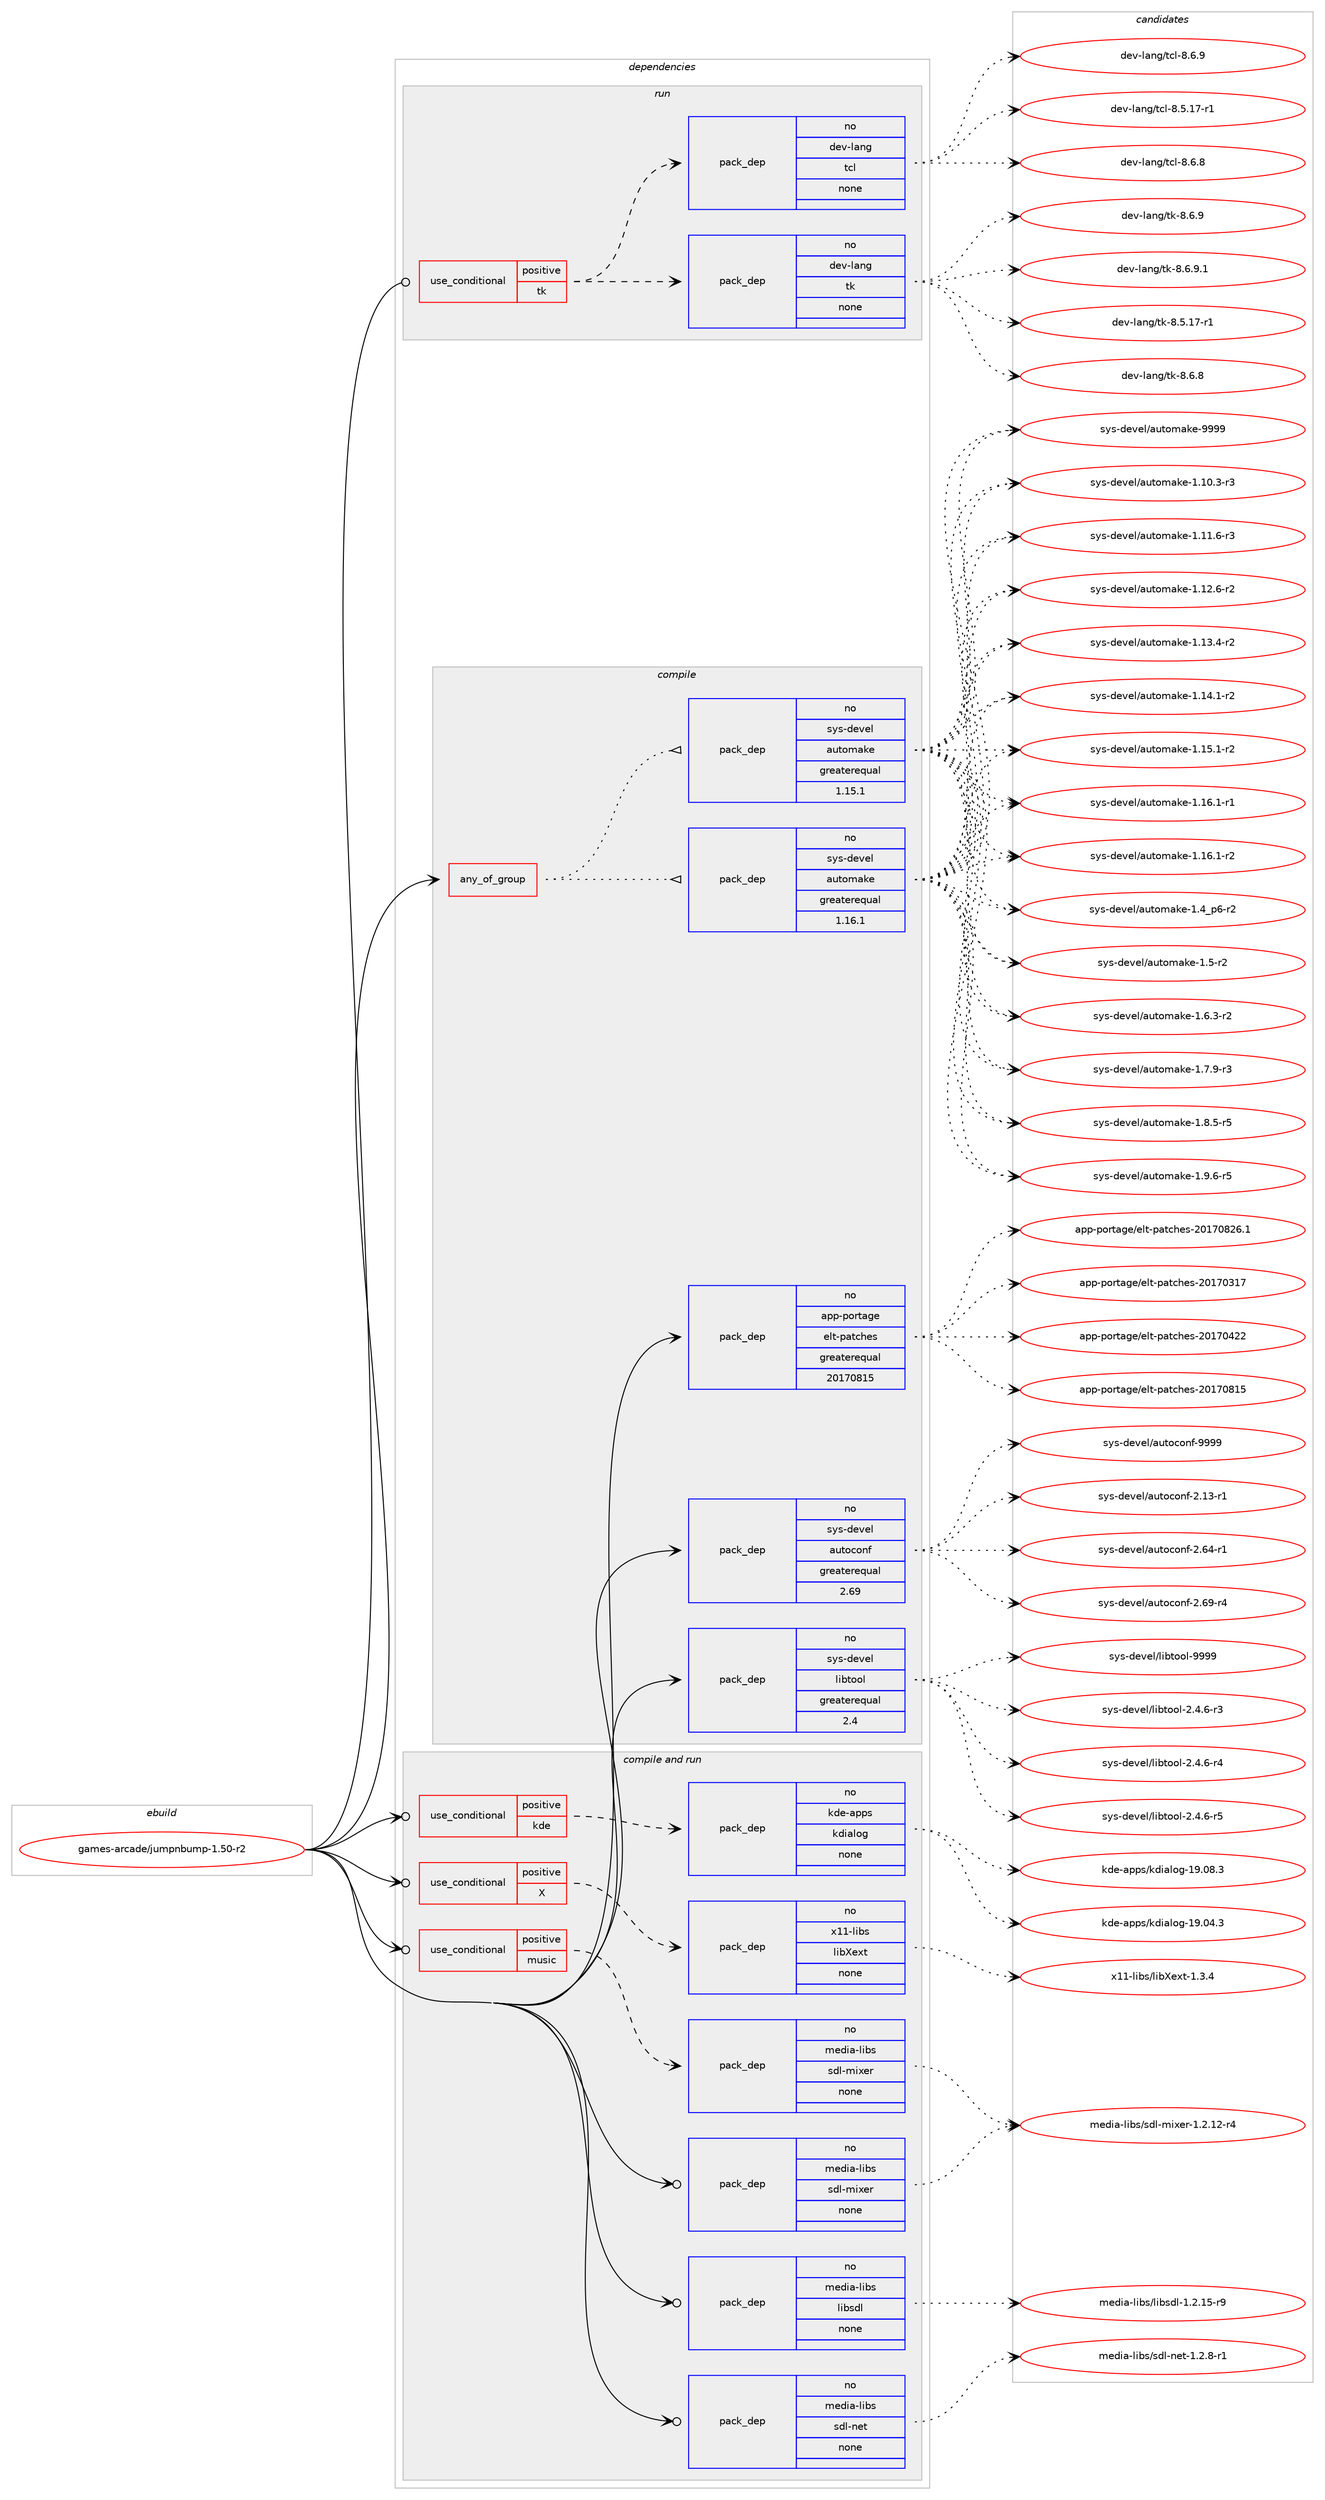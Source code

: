 digraph prolog {

# *************
# Graph options
# *************

newrank=true;
concentrate=true;
compound=true;
graph [rankdir=LR,fontname=Helvetica,fontsize=10,ranksep=1.5];#, ranksep=2.5, nodesep=0.2];
edge  [arrowhead=vee];
node  [fontname=Helvetica,fontsize=10];

# **********
# The ebuild
# **********

subgraph cluster_leftcol {
color=gray;
rank=same;
label=<<i>ebuild</i>>;
id [label="games-arcade/jumpnbump-1.50-r2", color=red, width=4, href="../games-arcade/jumpnbump-1.50-r2.svg"];
}

# ****************
# The dependencies
# ****************

subgraph cluster_midcol {
color=gray;
label=<<i>dependencies</i>>;
subgraph cluster_compile {
fillcolor="#eeeeee";
style=filled;
label=<<i>compile</i>>;
subgraph any11894 {
dependency736796 [label=<<TABLE BORDER="0" CELLBORDER="1" CELLSPACING="0" CELLPADDING="4"><TR><TD CELLPADDING="10">any_of_group</TD></TR></TABLE>>, shape=none, color=red];subgraph pack540333 {
dependency736797 [label=<<TABLE BORDER="0" CELLBORDER="1" CELLSPACING="0" CELLPADDING="4" WIDTH="220"><TR><TD ROWSPAN="6" CELLPADDING="30">pack_dep</TD></TR><TR><TD WIDTH="110">no</TD></TR><TR><TD>sys-devel</TD></TR><TR><TD>automake</TD></TR><TR><TD>greaterequal</TD></TR><TR><TD>1.16.1</TD></TR></TABLE>>, shape=none, color=blue];
}
dependency736796:e -> dependency736797:w [weight=20,style="dotted",arrowhead="oinv"];
subgraph pack540334 {
dependency736798 [label=<<TABLE BORDER="0" CELLBORDER="1" CELLSPACING="0" CELLPADDING="4" WIDTH="220"><TR><TD ROWSPAN="6" CELLPADDING="30">pack_dep</TD></TR><TR><TD WIDTH="110">no</TD></TR><TR><TD>sys-devel</TD></TR><TR><TD>automake</TD></TR><TR><TD>greaterequal</TD></TR><TR><TD>1.15.1</TD></TR></TABLE>>, shape=none, color=blue];
}
dependency736796:e -> dependency736798:w [weight=20,style="dotted",arrowhead="oinv"];
}
id:e -> dependency736796:w [weight=20,style="solid",arrowhead="vee"];
subgraph pack540335 {
dependency736799 [label=<<TABLE BORDER="0" CELLBORDER="1" CELLSPACING="0" CELLPADDING="4" WIDTH="220"><TR><TD ROWSPAN="6" CELLPADDING="30">pack_dep</TD></TR><TR><TD WIDTH="110">no</TD></TR><TR><TD>app-portage</TD></TR><TR><TD>elt-patches</TD></TR><TR><TD>greaterequal</TD></TR><TR><TD>20170815</TD></TR></TABLE>>, shape=none, color=blue];
}
id:e -> dependency736799:w [weight=20,style="solid",arrowhead="vee"];
subgraph pack540336 {
dependency736800 [label=<<TABLE BORDER="0" CELLBORDER="1" CELLSPACING="0" CELLPADDING="4" WIDTH="220"><TR><TD ROWSPAN="6" CELLPADDING="30">pack_dep</TD></TR><TR><TD WIDTH="110">no</TD></TR><TR><TD>sys-devel</TD></TR><TR><TD>autoconf</TD></TR><TR><TD>greaterequal</TD></TR><TR><TD>2.69</TD></TR></TABLE>>, shape=none, color=blue];
}
id:e -> dependency736800:w [weight=20,style="solid",arrowhead="vee"];
subgraph pack540337 {
dependency736801 [label=<<TABLE BORDER="0" CELLBORDER="1" CELLSPACING="0" CELLPADDING="4" WIDTH="220"><TR><TD ROWSPAN="6" CELLPADDING="30">pack_dep</TD></TR><TR><TD WIDTH="110">no</TD></TR><TR><TD>sys-devel</TD></TR><TR><TD>libtool</TD></TR><TR><TD>greaterequal</TD></TR><TR><TD>2.4</TD></TR></TABLE>>, shape=none, color=blue];
}
id:e -> dependency736801:w [weight=20,style="solid",arrowhead="vee"];
}
subgraph cluster_compileandrun {
fillcolor="#eeeeee";
style=filled;
label=<<i>compile and run</i>>;
subgraph cond184190 {
dependency736802 [label=<<TABLE BORDER="0" CELLBORDER="1" CELLSPACING="0" CELLPADDING="4"><TR><TD ROWSPAN="3" CELLPADDING="10">use_conditional</TD></TR><TR><TD>positive</TD></TR><TR><TD>X</TD></TR></TABLE>>, shape=none, color=red];
subgraph pack540338 {
dependency736803 [label=<<TABLE BORDER="0" CELLBORDER="1" CELLSPACING="0" CELLPADDING="4" WIDTH="220"><TR><TD ROWSPAN="6" CELLPADDING="30">pack_dep</TD></TR><TR><TD WIDTH="110">no</TD></TR><TR><TD>x11-libs</TD></TR><TR><TD>libXext</TD></TR><TR><TD>none</TD></TR><TR><TD></TD></TR></TABLE>>, shape=none, color=blue];
}
dependency736802:e -> dependency736803:w [weight=20,style="dashed",arrowhead="vee"];
}
id:e -> dependency736802:w [weight=20,style="solid",arrowhead="odotvee"];
subgraph cond184191 {
dependency736804 [label=<<TABLE BORDER="0" CELLBORDER="1" CELLSPACING="0" CELLPADDING="4"><TR><TD ROWSPAN="3" CELLPADDING="10">use_conditional</TD></TR><TR><TD>positive</TD></TR><TR><TD>kde</TD></TR></TABLE>>, shape=none, color=red];
subgraph pack540339 {
dependency736805 [label=<<TABLE BORDER="0" CELLBORDER="1" CELLSPACING="0" CELLPADDING="4" WIDTH="220"><TR><TD ROWSPAN="6" CELLPADDING="30">pack_dep</TD></TR><TR><TD WIDTH="110">no</TD></TR><TR><TD>kde-apps</TD></TR><TR><TD>kdialog</TD></TR><TR><TD>none</TD></TR><TR><TD></TD></TR></TABLE>>, shape=none, color=blue];
}
dependency736804:e -> dependency736805:w [weight=20,style="dashed",arrowhead="vee"];
}
id:e -> dependency736804:w [weight=20,style="solid",arrowhead="odotvee"];
subgraph cond184192 {
dependency736806 [label=<<TABLE BORDER="0" CELLBORDER="1" CELLSPACING="0" CELLPADDING="4"><TR><TD ROWSPAN="3" CELLPADDING="10">use_conditional</TD></TR><TR><TD>positive</TD></TR><TR><TD>music</TD></TR></TABLE>>, shape=none, color=red];
subgraph pack540340 {
dependency736807 [label=<<TABLE BORDER="0" CELLBORDER="1" CELLSPACING="0" CELLPADDING="4" WIDTH="220"><TR><TD ROWSPAN="6" CELLPADDING="30">pack_dep</TD></TR><TR><TD WIDTH="110">no</TD></TR><TR><TD>media-libs</TD></TR><TR><TD>sdl-mixer</TD></TR><TR><TD>none</TD></TR><TR><TD></TD></TR></TABLE>>, shape=none, color=blue];
}
dependency736806:e -> dependency736807:w [weight=20,style="dashed",arrowhead="vee"];
}
id:e -> dependency736806:w [weight=20,style="solid",arrowhead="odotvee"];
subgraph pack540341 {
dependency736808 [label=<<TABLE BORDER="0" CELLBORDER="1" CELLSPACING="0" CELLPADDING="4" WIDTH="220"><TR><TD ROWSPAN="6" CELLPADDING="30">pack_dep</TD></TR><TR><TD WIDTH="110">no</TD></TR><TR><TD>media-libs</TD></TR><TR><TD>libsdl</TD></TR><TR><TD>none</TD></TR><TR><TD></TD></TR></TABLE>>, shape=none, color=blue];
}
id:e -> dependency736808:w [weight=20,style="solid",arrowhead="odotvee"];
subgraph pack540342 {
dependency736809 [label=<<TABLE BORDER="0" CELLBORDER="1" CELLSPACING="0" CELLPADDING="4" WIDTH="220"><TR><TD ROWSPAN="6" CELLPADDING="30">pack_dep</TD></TR><TR><TD WIDTH="110">no</TD></TR><TR><TD>media-libs</TD></TR><TR><TD>sdl-mixer</TD></TR><TR><TD>none</TD></TR><TR><TD></TD></TR></TABLE>>, shape=none, color=blue];
}
id:e -> dependency736809:w [weight=20,style="solid",arrowhead="odotvee"];
subgraph pack540343 {
dependency736810 [label=<<TABLE BORDER="0" CELLBORDER="1" CELLSPACING="0" CELLPADDING="4" WIDTH="220"><TR><TD ROWSPAN="6" CELLPADDING="30">pack_dep</TD></TR><TR><TD WIDTH="110">no</TD></TR><TR><TD>media-libs</TD></TR><TR><TD>sdl-net</TD></TR><TR><TD>none</TD></TR><TR><TD></TD></TR></TABLE>>, shape=none, color=blue];
}
id:e -> dependency736810:w [weight=20,style="solid",arrowhead="odotvee"];
}
subgraph cluster_run {
fillcolor="#eeeeee";
style=filled;
label=<<i>run</i>>;
subgraph cond184193 {
dependency736811 [label=<<TABLE BORDER="0" CELLBORDER="1" CELLSPACING="0" CELLPADDING="4"><TR><TD ROWSPAN="3" CELLPADDING="10">use_conditional</TD></TR><TR><TD>positive</TD></TR><TR><TD>tk</TD></TR></TABLE>>, shape=none, color=red];
subgraph pack540344 {
dependency736812 [label=<<TABLE BORDER="0" CELLBORDER="1" CELLSPACING="0" CELLPADDING="4" WIDTH="220"><TR><TD ROWSPAN="6" CELLPADDING="30">pack_dep</TD></TR><TR><TD WIDTH="110">no</TD></TR><TR><TD>dev-lang</TD></TR><TR><TD>tcl</TD></TR><TR><TD>none</TD></TR><TR><TD></TD></TR></TABLE>>, shape=none, color=blue];
}
dependency736811:e -> dependency736812:w [weight=20,style="dashed",arrowhead="vee"];
subgraph pack540345 {
dependency736813 [label=<<TABLE BORDER="0" CELLBORDER="1" CELLSPACING="0" CELLPADDING="4" WIDTH="220"><TR><TD ROWSPAN="6" CELLPADDING="30">pack_dep</TD></TR><TR><TD WIDTH="110">no</TD></TR><TR><TD>dev-lang</TD></TR><TR><TD>tk</TD></TR><TR><TD>none</TD></TR><TR><TD></TD></TR></TABLE>>, shape=none, color=blue];
}
dependency736811:e -> dependency736813:w [weight=20,style="dashed",arrowhead="vee"];
}
id:e -> dependency736811:w [weight=20,style="solid",arrowhead="odot"];
}
}

# **************
# The candidates
# **************

subgraph cluster_choices {
rank=same;
color=gray;
label=<<i>candidates</i>>;

subgraph choice540333 {
color=black;
nodesep=1;
choice11512111545100101118101108479711711611110997107101454946494846514511451 [label="sys-devel/automake-1.10.3-r3", color=red, width=4,href="../sys-devel/automake-1.10.3-r3.svg"];
choice11512111545100101118101108479711711611110997107101454946494946544511451 [label="sys-devel/automake-1.11.6-r3", color=red, width=4,href="../sys-devel/automake-1.11.6-r3.svg"];
choice11512111545100101118101108479711711611110997107101454946495046544511450 [label="sys-devel/automake-1.12.6-r2", color=red, width=4,href="../sys-devel/automake-1.12.6-r2.svg"];
choice11512111545100101118101108479711711611110997107101454946495146524511450 [label="sys-devel/automake-1.13.4-r2", color=red, width=4,href="../sys-devel/automake-1.13.4-r2.svg"];
choice11512111545100101118101108479711711611110997107101454946495246494511450 [label="sys-devel/automake-1.14.1-r2", color=red, width=4,href="../sys-devel/automake-1.14.1-r2.svg"];
choice11512111545100101118101108479711711611110997107101454946495346494511450 [label="sys-devel/automake-1.15.1-r2", color=red, width=4,href="../sys-devel/automake-1.15.1-r2.svg"];
choice11512111545100101118101108479711711611110997107101454946495446494511449 [label="sys-devel/automake-1.16.1-r1", color=red, width=4,href="../sys-devel/automake-1.16.1-r1.svg"];
choice11512111545100101118101108479711711611110997107101454946495446494511450 [label="sys-devel/automake-1.16.1-r2", color=red, width=4,href="../sys-devel/automake-1.16.1-r2.svg"];
choice115121115451001011181011084797117116111109971071014549465295112544511450 [label="sys-devel/automake-1.4_p6-r2", color=red, width=4,href="../sys-devel/automake-1.4_p6-r2.svg"];
choice11512111545100101118101108479711711611110997107101454946534511450 [label="sys-devel/automake-1.5-r2", color=red, width=4,href="../sys-devel/automake-1.5-r2.svg"];
choice115121115451001011181011084797117116111109971071014549465446514511450 [label="sys-devel/automake-1.6.3-r2", color=red, width=4,href="../sys-devel/automake-1.6.3-r2.svg"];
choice115121115451001011181011084797117116111109971071014549465546574511451 [label="sys-devel/automake-1.7.9-r3", color=red, width=4,href="../sys-devel/automake-1.7.9-r3.svg"];
choice115121115451001011181011084797117116111109971071014549465646534511453 [label="sys-devel/automake-1.8.5-r5", color=red, width=4,href="../sys-devel/automake-1.8.5-r5.svg"];
choice115121115451001011181011084797117116111109971071014549465746544511453 [label="sys-devel/automake-1.9.6-r5", color=red, width=4,href="../sys-devel/automake-1.9.6-r5.svg"];
choice115121115451001011181011084797117116111109971071014557575757 [label="sys-devel/automake-9999", color=red, width=4,href="../sys-devel/automake-9999.svg"];
dependency736797:e -> choice11512111545100101118101108479711711611110997107101454946494846514511451:w [style=dotted,weight="100"];
dependency736797:e -> choice11512111545100101118101108479711711611110997107101454946494946544511451:w [style=dotted,weight="100"];
dependency736797:e -> choice11512111545100101118101108479711711611110997107101454946495046544511450:w [style=dotted,weight="100"];
dependency736797:e -> choice11512111545100101118101108479711711611110997107101454946495146524511450:w [style=dotted,weight="100"];
dependency736797:e -> choice11512111545100101118101108479711711611110997107101454946495246494511450:w [style=dotted,weight="100"];
dependency736797:e -> choice11512111545100101118101108479711711611110997107101454946495346494511450:w [style=dotted,weight="100"];
dependency736797:e -> choice11512111545100101118101108479711711611110997107101454946495446494511449:w [style=dotted,weight="100"];
dependency736797:e -> choice11512111545100101118101108479711711611110997107101454946495446494511450:w [style=dotted,weight="100"];
dependency736797:e -> choice115121115451001011181011084797117116111109971071014549465295112544511450:w [style=dotted,weight="100"];
dependency736797:e -> choice11512111545100101118101108479711711611110997107101454946534511450:w [style=dotted,weight="100"];
dependency736797:e -> choice115121115451001011181011084797117116111109971071014549465446514511450:w [style=dotted,weight="100"];
dependency736797:e -> choice115121115451001011181011084797117116111109971071014549465546574511451:w [style=dotted,weight="100"];
dependency736797:e -> choice115121115451001011181011084797117116111109971071014549465646534511453:w [style=dotted,weight="100"];
dependency736797:e -> choice115121115451001011181011084797117116111109971071014549465746544511453:w [style=dotted,weight="100"];
dependency736797:e -> choice115121115451001011181011084797117116111109971071014557575757:w [style=dotted,weight="100"];
}
subgraph choice540334 {
color=black;
nodesep=1;
choice11512111545100101118101108479711711611110997107101454946494846514511451 [label="sys-devel/automake-1.10.3-r3", color=red, width=4,href="../sys-devel/automake-1.10.3-r3.svg"];
choice11512111545100101118101108479711711611110997107101454946494946544511451 [label="sys-devel/automake-1.11.6-r3", color=red, width=4,href="../sys-devel/automake-1.11.6-r3.svg"];
choice11512111545100101118101108479711711611110997107101454946495046544511450 [label="sys-devel/automake-1.12.6-r2", color=red, width=4,href="../sys-devel/automake-1.12.6-r2.svg"];
choice11512111545100101118101108479711711611110997107101454946495146524511450 [label="sys-devel/automake-1.13.4-r2", color=red, width=4,href="../sys-devel/automake-1.13.4-r2.svg"];
choice11512111545100101118101108479711711611110997107101454946495246494511450 [label="sys-devel/automake-1.14.1-r2", color=red, width=4,href="../sys-devel/automake-1.14.1-r2.svg"];
choice11512111545100101118101108479711711611110997107101454946495346494511450 [label="sys-devel/automake-1.15.1-r2", color=red, width=4,href="../sys-devel/automake-1.15.1-r2.svg"];
choice11512111545100101118101108479711711611110997107101454946495446494511449 [label="sys-devel/automake-1.16.1-r1", color=red, width=4,href="../sys-devel/automake-1.16.1-r1.svg"];
choice11512111545100101118101108479711711611110997107101454946495446494511450 [label="sys-devel/automake-1.16.1-r2", color=red, width=4,href="../sys-devel/automake-1.16.1-r2.svg"];
choice115121115451001011181011084797117116111109971071014549465295112544511450 [label="sys-devel/automake-1.4_p6-r2", color=red, width=4,href="../sys-devel/automake-1.4_p6-r2.svg"];
choice11512111545100101118101108479711711611110997107101454946534511450 [label="sys-devel/automake-1.5-r2", color=red, width=4,href="../sys-devel/automake-1.5-r2.svg"];
choice115121115451001011181011084797117116111109971071014549465446514511450 [label="sys-devel/automake-1.6.3-r2", color=red, width=4,href="../sys-devel/automake-1.6.3-r2.svg"];
choice115121115451001011181011084797117116111109971071014549465546574511451 [label="sys-devel/automake-1.7.9-r3", color=red, width=4,href="../sys-devel/automake-1.7.9-r3.svg"];
choice115121115451001011181011084797117116111109971071014549465646534511453 [label="sys-devel/automake-1.8.5-r5", color=red, width=4,href="../sys-devel/automake-1.8.5-r5.svg"];
choice115121115451001011181011084797117116111109971071014549465746544511453 [label="sys-devel/automake-1.9.6-r5", color=red, width=4,href="../sys-devel/automake-1.9.6-r5.svg"];
choice115121115451001011181011084797117116111109971071014557575757 [label="sys-devel/automake-9999", color=red, width=4,href="../sys-devel/automake-9999.svg"];
dependency736798:e -> choice11512111545100101118101108479711711611110997107101454946494846514511451:w [style=dotted,weight="100"];
dependency736798:e -> choice11512111545100101118101108479711711611110997107101454946494946544511451:w [style=dotted,weight="100"];
dependency736798:e -> choice11512111545100101118101108479711711611110997107101454946495046544511450:w [style=dotted,weight="100"];
dependency736798:e -> choice11512111545100101118101108479711711611110997107101454946495146524511450:w [style=dotted,weight="100"];
dependency736798:e -> choice11512111545100101118101108479711711611110997107101454946495246494511450:w [style=dotted,weight="100"];
dependency736798:e -> choice11512111545100101118101108479711711611110997107101454946495346494511450:w [style=dotted,weight="100"];
dependency736798:e -> choice11512111545100101118101108479711711611110997107101454946495446494511449:w [style=dotted,weight="100"];
dependency736798:e -> choice11512111545100101118101108479711711611110997107101454946495446494511450:w [style=dotted,weight="100"];
dependency736798:e -> choice115121115451001011181011084797117116111109971071014549465295112544511450:w [style=dotted,weight="100"];
dependency736798:e -> choice11512111545100101118101108479711711611110997107101454946534511450:w [style=dotted,weight="100"];
dependency736798:e -> choice115121115451001011181011084797117116111109971071014549465446514511450:w [style=dotted,weight="100"];
dependency736798:e -> choice115121115451001011181011084797117116111109971071014549465546574511451:w [style=dotted,weight="100"];
dependency736798:e -> choice115121115451001011181011084797117116111109971071014549465646534511453:w [style=dotted,weight="100"];
dependency736798:e -> choice115121115451001011181011084797117116111109971071014549465746544511453:w [style=dotted,weight="100"];
dependency736798:e -> choice115121115451001011181011084797117116111109971071014557575757:w [style=dotted,weight="100"];
}
subgraph choice540335 {
color=black;
nodesep=1;
choice97112112451121111141169710310147101108116451129711699104101115455048495548514955 [label="app-portage/elt-patches-20170317", color=red, width=4,href="../app-portage/elt-patches-20170317.svg"];
choice97112112451121111141169710310147101108116451129711699104101115455048495548525050 [label="app-portage/elt-patches-20170422", color=red, width=4,href="../app-portage/elt-patches-20170422.svg"];
choice97112112451121111141169710310147101108116451129711699104101115455048495548564953 [label="app-portage/elt-patches-20170815", color=red, width=4,href="../app-portage/elt-patches-20170815.svg"];
choice971121124511211111411697103101471011081164511297116991041011154550484955485650544649 [label="app-portage/elt-patches-20170826.1", color=red, width=4,href="../app-portage/elt-patches-20170826.1.svg"];
dependency736799:e -> choice97112112451121111141169710310147101108116451129711699104101115455048495548514955:w [style=dotted,weight="100"];
dependency736799:e -> choice97112112451121111141169710310147101108116451129711699104101115455048495548525050:w [style=dotted,weight="100"];
dependency736799:e -> choice97112112451121111141169710310147101108116451129711699104101115455048495548564953:w [style=dotted,weight="100"];
dependency736799:e -> choice971121124511211111411697103101471011081164511297116991041011154550484955485650544649:w [style=dotted,weight="100"];
}
subgraph choice540336 {
color=black;
nodesep=1;
choice1151211154510010111810110847971171161119911111010245504649514511449 [label="sys-devel/autoconf-2.13-r1", color=red, width=4,href="../sys-devel/autoconf-2.13-r1.svg"];
choice1151211154510010111810110847971171161119911111010245504654524511449 [label="sys-devel/autoconf-2.64-r1", color=red, width=4,href="../sys-devel/autoconf-2.64-r1.svg"];
choice1151211154510010111810110847971171161119911111010245504654574511452 [label="sys-devel/autoconf-2.69-r4", color=red, width=4,href="../sys-devel/autoconf-2.69-r4.svg"];
choice115121115451001011181011084797117116111991111101024557575757 [label="sys-devel/autoconf-9999", color=red, width=4,href="../sys-devel/autoconf-9999.svg"];
dependency736800:e -> choice1151211154510010111810110847971171161119911111010245504649514511449:w [style=dotted,weight="100"];
dependency736800:e -> choice1151211154510010111810110847971171161119911111010245504654524511449:w [style=dotted,weight="100"];
dependency736800:e -> choice1151211154510010111810110847971171161119911111010245504654574511452:w [style=dotted,weight="100"];
dependency736800:e -> choice115121115451001011181011084797117116111991111101024557575757:w [style=dotted,weight="100"];
}
subgraph choice540337 {
color=black;
nodesep=1;
choice1151211154510010111810110847108105981161111111084550465246544511451 [label="sys-devel/libtool-2.4.6-r3", color=red, width=4,href="../sys-devel/libtool-2.4.6-r3.svg"];
choice1151211154510010111810110847108105981161111111084550465246544511452 [label="sys-devel/libtool-2.4.6-r4", color=red, width=4,href="../sys-devel/libtool-2.4.6-r4.svg"];
choice1151211154510010111810110847108105981161111111084550465246544511453 [label="sys-devel/libtool-2.4.6-r5", color=red, width=4,href="../sys-devel/libtool-2.4.6-r5.svg"];
choice1151211154510010111810110847108105981161111111084557575757 [label="sys-devel/libtool-9999", color=red, width=4,href="../sys-devel/libtool-9999.svg"];
dependency736801:e -> choice1151211154510010111810110847108105981161111111084550465246544511451:w [style=dotted,weight="100"];
dependency736801:e -> choice1151211154510010111810110847108105981161111111084550465246544511452:w [style=dotted,weight="100"];
dependency736801:e -> choice1151211154510010111810110847108105981161111111084550465246544511453:w [style=dotted,weight="100"];
dependency736801:e -> choice1151211154510010111810110847108105981161111111084557575757:w [style=dotted,weight="100"];
}
subgraph choice540338 {
color=black;
nodesep=1;
choice12049494510810598115471081059888101120116454946514652 [label="x11-libs/libXext-1.3.4", color=red, width=4,href="../x11-libs/libXext-1.3.4.svg"];
dependency736803:e -> choice12049494510810598115471081059888101120116454946514652:w [style=dotted,weight="100"];
}
subgraph choice540339 {
color=black;
nodesep=1;
choice107100101459711211211547107100105971081111034549574648524651 [label="kde-apps/kdialog-19.04.3", color=red, width=4,href="../kde-apps/kdialog-19.04.3.svg"];
choice107100101459711211211547107100105971081111034549574648564651 [label="kde-apps/kdialog-19.08.3", color=red, width=4,href="../kde-apps/kdialog-19.08.3.svg"];
dependency736805:e -> choice107100101459711211211547107100105971081111034549574648524651:w [style=dotted,weight="100"];
dependency736805:e -> choice107100101459711211211547107100105971081111034549574648564651:w [style=dotted,weight="100"];
}
subgraph choice540340 {
color=black;
nodesep=1;
choice1091011001059745108105981154711510010845109105120101114454946504649504511452 [label="media-libs/sdl-mixer-1.2.12-r4", color=red, width=4,href="../media-libs/sdl-mixer-1.2.12-r4.svg"];
dependency736807:e -> choice1091011001059745108105981154711510010845109105120101114454946504649504511452:w [style=dotted,weight="100"];
}
subgraph choice540341 {
color=black;
nodesep=1;
choice1091011001059745108105981154710810598115100108454946504649534511457 [label="media-libs/libsdl-1.2.15-r9", color=red, width=4,href="../media-libs/libsdl-1.2.15-r9.svg"];
dependency736808:e -> choice1091011001059745108105981154710810598115100108454946504649534511457:w [style=dotted,weight="100"];
}
subgraph choice540342 {
color=black;
nodesep=1;
choice1091011001059745108105981154711510010845109105120101114454946504649504511452 [label="media-libs/sdl-mixer-1.2.12-r4", color=red, width=4,href="../media-libs/sdl-mixer-1.2.12-r4.svg"];
dependency736809:e -> choice1091011001059745108105981154711510010845109105120101114454946504649504511452:w [style=dotted,weight="100"];
}
subgraph choice540343 {
color=black;
nodesep=1;
choice10910110010597451081059811547115100108451101011164549465046564511449 [label="media-libs/sdl-net-1.2.8-r1", color=red, width=4,href="../media-libs/sdl-net-1.2.8-r1.svg"];
dependency736810:e -> choice10910110010597451081059811547115100108451101011164549465046564511449:w [style=dotted,weight="100"];
}
subgraph choice540344 {
color=black;
nodesep=1;
choice10010111845108971101034711699108455646534649554511449 [label="dev-lang/tcl-8.5.17-r1", color=red, width=4,href="../dev-lang/tcl-8.5.17-r1.svg"];
choice10010111845108971101034711699108455646544656 [label="dev-lang/tcl-8.6.8", color=red, width=4,href="../dev-lang/tcl-8.6.8.svg"];
choice10010111845108971101034711699108455646544657 [label="dev-lang/tcl-8.6.9", color=red, width=4,href="../dev-lang/tcl-8.6.9.svg"];
dependency736812:e -> choice10010111845108971101034711699108455646534649554511449:w [style=dotted,weight="100"];
dependency736812:e -> choice10010111845108971101034711699108455646544656:w [style=dotted,weight="100"];
dependency736812:e -> choice10010111845108971101034711699108455646544657:w [style=dotted,weight="100"];
}
subgraph choice540345 {
color=black;
nodesep=1;
choice100101118451089711010347116107455646534649554511449 [label="dev-lang/tk-8.5.17-r1", color=red, width=4,href="../dev-lang/tk-8.5.17-r1.svg"];
choice100101118451089711010347116107455646544656 [label="dev-lang/tk-8.6.8", color=red, width=4,href="../dev-lang/tk-8.6.8.svg"];
choice100101118451089711010347116107455646544657 [label="dev-lang/tk-8.6.9", color=red, width=4,href="../dev-lang/tk-8.6.9.svg"];
choice1001011184510897110103471161074556465446574649 [label="dev-lang/tk-8.6.9.1", color=red, width=4,href="../dev-lang/tk-8.6.9.1.svg"];
dependency736813:e -> choice100101118451089711010347116107455646534649554511449:w [style=dotted,weight="100"];
dependency736813:e -> choice100101118451089711010347116107455646544656:w [style=dotted,weight="100"];
dependency736813:e -> choice100101118451089711010347116107455646544657:w [style=dotted,weight="100"];
dependency736813:e -> choice1001011184510897110103471161074556465446574649:w [style=dotted,weight="100"];
}
}

}
